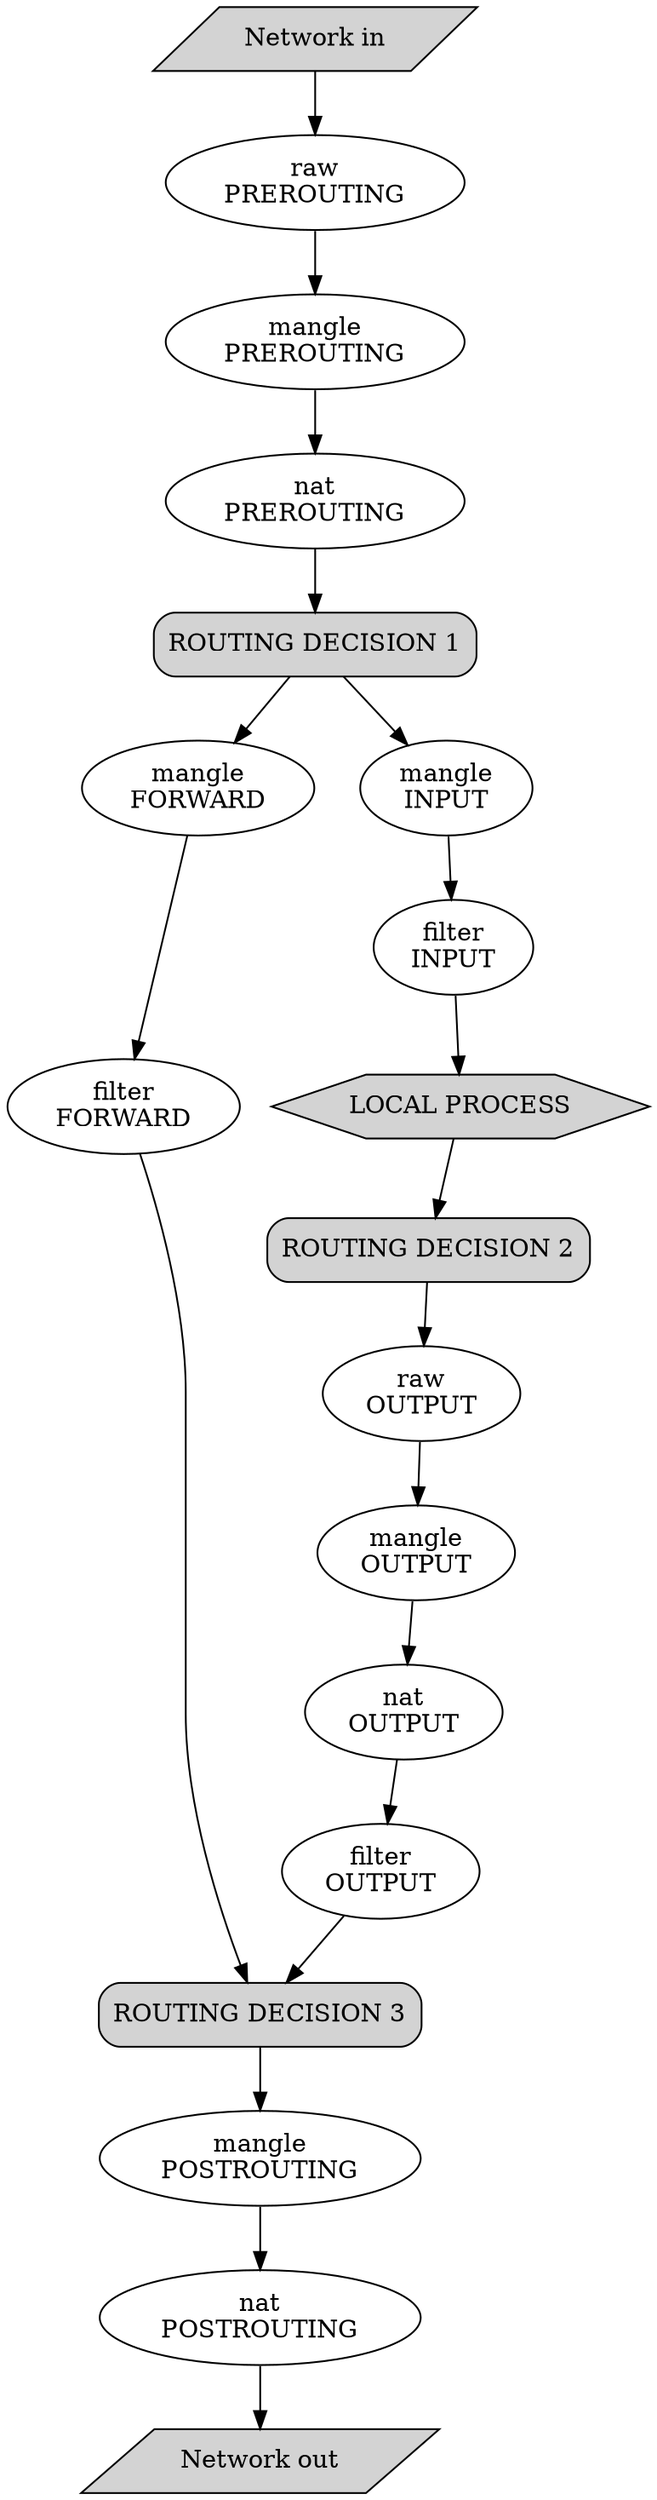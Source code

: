 digraph G {

    {
        "Network in" [shape=parallelogram, style=filled];
        "Network out" [shape=parallelogram, style=filled];

        "LOCAL PROCESS" [shape=hexagon, style=filled];

        "ROUTING DECISION 1" [shape=box, style="filled,rounded"];
        "ROUTING DECISION 2" [shape=box, style="filled,rounded"];
        "ROUTING DECISION 3" [shape=box, style="filled,rounded"];
    }

    "Network in" -> "raw\nPREROUTING";
    "raw\nPREROUTING" -> "mangle\nPREROUTING";
    "mangle\nPREROUTING" -> "nat\nPREROUTING";
    "nat\nPREROUTING" -> "ROUTING DECISION 1";
    "ROUTING DECISION 1" -> "mangle\nFORWARD";
    "mangle\nFORWARD" -> "filter\nFORWARD";
    "filter\nFORWARD" -> "ROUTING DECISION 3";
    "ROUTING DECISION 3" -> "mangle\nPOSTROUTING";
    "mangle\nPOSTROUTING" -> "nat\nPOSTROUTING";
    "nat\nPOSTROUTING" -> "Network out" [style=filled];

    "ROUTING DECISION 1" -> "mangle\nINPUT";
    "mangle\nINPUT" -> "filter\nINPUT";
    "filter\nINPUT" -> "LOCAL PROCESS";

    "LOCAL PROCESS" -> "ROUTING DECISION 2";
    "ROUTING DECISION 2" -> "raw\nOUTPUT";
    "raw\nOUTPUT" -> "mangle\nOUTPUT";
    "mangle\nOUTPUT" -> "nat\nOUTPUT";
    "nat\nOUTPUT" -> "filter\nOUTPUT";
    "filter\nOUTPUT" -> "ROUTING DECISION 3";

}
